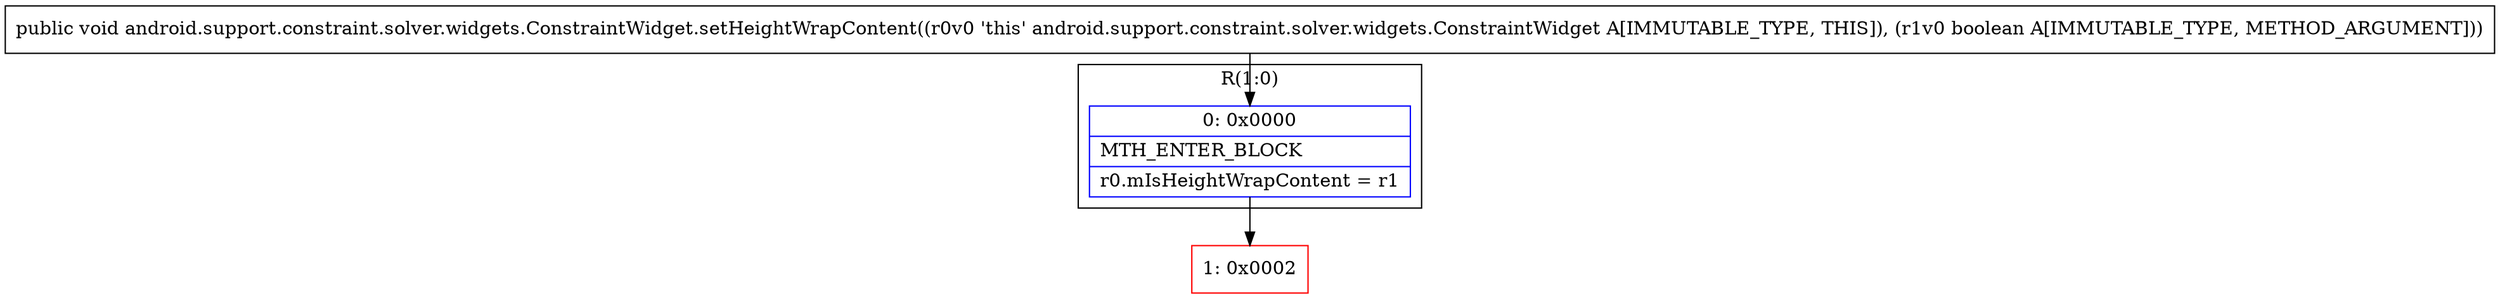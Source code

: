 digraph "CFG forandroid.support.constraint.solver.widgets.ConstraintWidget.setHeightWrapContent(Z)V" {
subgraph cluster_Region_1365574247 {
label = "R(1:0)";
node [shape=record,color=blue];
Node_0 [shape=record,label="{0\:\ 0x0000|MTH_ENTER_BLOCK\l|r0.mIsHeightWrapContent = r1\l}"];
}
Node_1 [shape=record,color=red,label="{1\:\ 0x0002}"];
MethodNode[shape=record,label="{public void android.support.constraint.solver.widgets.ConstraintWidget.setHeightWrapContent((r0v0 'this' android.support.constraint.solver.widgets.ConstraintWidget A[IMMUTABLE_TYPE, THIS]), (r1v0 boolean A[IMMUTABLE_TYPE, METHOD_ARGUMENT])) }"];
MethodNode -> Node_0;
Node_0 -> Node_1;
}

